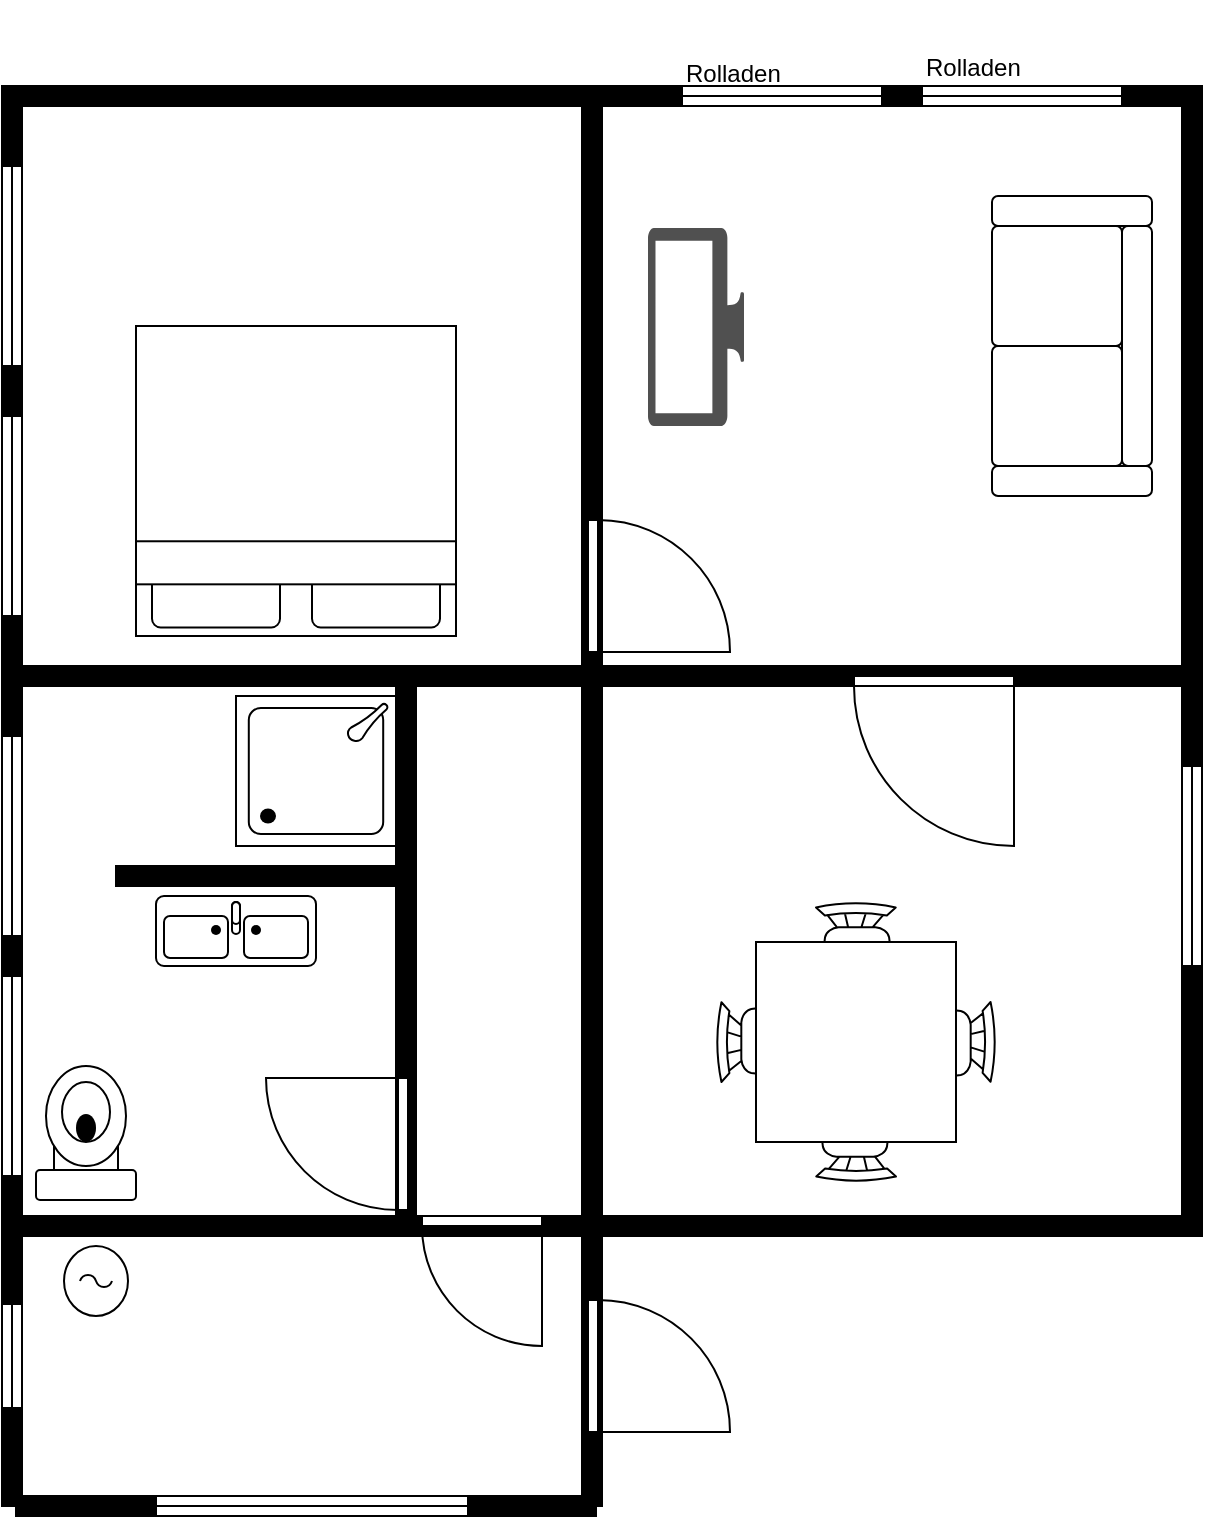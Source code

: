 <mxfile version="13.4.6" type="github">
  <diagram id="jOWsjgIa9RFloRAzkDG5" name="Seite-1">
    <mxGraphModel dx="1572" dy="1014" grid="1" gridSize="10" guides="1" tooltips="1" connect="1" arrows="1" fold="1" page="1" pageScale="1" pageWidth="827" pageHeight="1169" math="0" shadow="0">
      <root>
        <mxCell id="0" />
        <mxCell id="1" parent="0" />
        <mxCell id="SQietzI9pZXa-uVwz0D6-2" value="" style="verticalLabelPosition=bottom;html=1;verticalAlign=top;align=center;shape=mxgraph.floorplan.wallCorner;fillColor=#000000;direction=south;" parent="1" vertex="1">
          <mxGeometry x="273" y="200" width="440" height="380" as="geometry" />
        </mxCell>
        <mxCell id="SQietzI9pZXa-uVwz0D6-3" value="" style="verticalLabelPosition=bottom;html=1;verticalAlign=top;align=center;shape=mxgraph.floorplan.window;fillColor=#ffffff;" parent="1" vertex="1">
          <mxGeometry x="573" y="200" width="100" height="10" as="geometry" />
        </mxCell>
        <mxCell id="SQietzI9pZXa-uVwz0D6-5" value="" style="verticalLabelPosition=bottom;html=1;verticalAlign=top;align=center;shape=mxgraph.floorplan.window;fillColor=#ffffff;" parent="1" vertex="1">
          <mxGeometry x="453" y="200" width="100" height="10" as="geometry" />
        </mxCell>
        <mxCell id="SQietzI9pZXa-uVwz0D6-6" value="" style="verticalLabelPosition=bottom;html=1;verticalAlign=top;align=center;shape=mxgraph.floorplan.wall;fillColor=#000000;direction=south;" parent="1" vertex="1">
          <mxGeometry x="403" y="210" width="10" height="280" as="geometry" />
        </mxCell>
        <mxCell id="SQietzI9pZXa-uVwz0D6-7" value="" style="verticalLabelPosition=bottom;html=1;verticalAlign=top;align=center;shape=mxgraph.floorplan.wallCorner;fillColor=#000000;" parent="1" vertex="1">
          <mxGeometry x="113" y="200" width="210" height="710" as="geometry" />
        </mxCell>
        <mxCell id="SQietzI9pZXa-uVwz0D6-10" value="" style="verticalLabelPosition=bottom;html=1;verticalAlign=top;align=center;shape=mxgraph.floorplan.window;fillColor=#ffffff;rotation=90;" parent="1" vertex="1">
          <mxGeometry x="68" y="285" width="100" height="10" as="geometry" />
        </mxCell>
        <mxCell id="SQietzI9pZXa-uVwz0D6-11" value="" style="verticalLabelPosition=bottom;html=1;verticalAlign=top;align=center;shape=mxgraph.floorplan.window;fillColor=#ffffff;rotation=90;" parent="1" vertex="1">
          <mxGeometry x="68" y="410" width="100" height="10" as="geometry" />
        </mxCell>
        <mxCell id="SQietzI9pZXa-uVwz0D6-12" value="" style="verticalLabelPosition=bottom;html=1;verticalAlign=top;align=center;shape=mxgraph.floorplan.window;fillColor=#ffffff;rotation=90;" parent="1" vertex="1">
          <mxGeometry x="68" y="570" width="100" height="10" as="geometry" />
        </mxCell>
        <mxCell id="SQietzI9pZXa-uVwz0D6-13" value="" style="verticalLabelPosition=bottom;html=1;verticalAlign=top;align=center;shape=mxgraph.floorplan.window;fillColor=#ffffff;rotation=90;" parent="1" vertex="1">
          <mxGeometry x="68" y="690" width="100" height="10" as="geometry" />
        </mxCell>
        <mxCell id="SQietzI9pZXa-uVwz0D6-14" value="" style="verticalLabelPosition=bottom;html=1;verticalAlign=top;align=center;shape=mxgraph.floorplan.wall;fillColor=#000000;" parent="1" vertex="1">
          <mxGeometry x="118" y="490" width="592" height="10" as="geometry" />
        </mxCell>
        <mxCell id="SQietzI9pZXa-uVwz0D6-15" value="" style="verticalLabelPosition=bottom;html=1;verticalAlign=top;align=center;shape=mxgraph.floorplan.doorLeft;aspect=fixed;rotation=-90;" parent="1" vertex="1">
          <mxGeometry x="408" y="415" width="66" height="70" as="geometry" />
        </mxCell>
        <mxCell id="SQietzI9pZXa-uVwz0D6-16" value="" style="verticalLabelPosition=bottom;html=1;verticalAlign=top;align=center;shape=mxgraph.floorplan.doorRight;aspect=fixed;" parent="1" vertex="1">
          <mxGeometry x="539" y="495" width="80" height="85" as="geometry" />
        </mxCell>
        <mxCell id="SQietzI9pZXa-uVwz0D6-17" value="" style="verticalLabelPosition=bottom;html=1;verticalAlign=top;align=center;shape=mxgraph.floorplan.bed_double;rotation=180;" parent="1" vertex="1">
          <mxGeometry x="180" y="320" width="160" height="155" as="geometry" />
        </mxCell>
        <mxCell id="SQietzI9pZXa-uVwz0D6-18" value="" style="verticalLabelPosition=bottom;html=1;verticalAlign=top;align=center;shape=mxgraph.floorplan.wall;fillColor=#000000;direction=south;" parent="1" vertex="1">
          <mxGeometry x="403" y="500" width="10" height="280" as="geometry" />
        </mxCell>
        <mxCell id="SQietzI9pZXa-uVwz0D6-19" value="" style="verticalLabelPosition=bottom;html=1;verticalAlign=top;align=center;shape=mxgraph.floorplan.wall;fillColor=#000000;" parent="1" vertex="1">
          <mxGeometry x="118" y="765" width="292" height="10" as="geometry" />
        </mxCell>
        <mxCell id="SQietzI9pZXa-uVwz0D6-20" value="" style="verticalLabelPosition=bottom;html=1;verticalAlign=top;align=center;shape=mxgraph.floorplan.wall;fillColor=#000000;direction=south;" parent="1" vertex="1">
          <mxGeometry x="310" y="490" width="10" height="280" as="geometry" />
        </mxCell>
        <mxCell id="SQietzI9pZXa-uVwz0D6-21" value="" style="verticalLabelPosition=bottom;html=1;verticalAlign=top;align=center;shape=mxgraph.floorplan.shower;" parent="1" vertex="1">
          <mxGeometry x="230" y="505" width="80" height="75" as="geometry" />
        </mxCell>
        <mxCell id="SQietzI9pZXa-uVwz0D6-22" value="" style="verticalLabelPosition=bottom;html=1;verticalAlign=top;align=center;shape=mxgraph.floorplan.wall;fillColor=#000000;" parent="1" vertex="1">
          <mxGeometry x="170" y="590" width="145" height="10" as="geometry" />
        </mxCell>
        <mxCell id="SQietzI9pZXa-uVwz0D6-23" value="" style="verticalLabelPosition=bottom;html=1;verticalAlign=top;align=center;shape=mxgraph.floorplan.doorLeft;aspect=fixed;rotation=90;" parent="1" vertex="1">
          <mxGeometry x="248" y="694" width="66" height="70" as="geometry" />
        </mxCell>
        <mxCell id="SQietzI9pZXa-uVwz0D6-24" value="" style="verticalLabelPosition=bottom;html=1;verticalAlign=top;align=center;shape=mxgraph.floorplan.wallCorner;fillColor=#000000;direction=west" parent="1" vertex="1">
          <mxGeometry x="410" y="570" width="303" height="205" as="geometry" />
        </mxCell>
        <mxCell id="SQietzI9pZXa-uVwz0D6-25" value="" style="verticalLabelPosition=bottom;html=1;verticalAlign=top;align=center;shape=mxgraph.floorplan.sink_double;" parent="1" vertex="1">
          <mxGeometry x="190" y="605" width="80" height="35" as="geometry" />
        </mxCell>
        <mxCell id="SQietzI9pZXa-uVwz0D6-26" value="" style="verticalLabelPosition=bottom;html=1;verticalAlign=top;align=center;shape=mxgraph.floorplan.chair;shadow=0;" parent="1" vertex="1">
          <mxGeometry x="520" y="608" width="40" height="52" as="geometry" />
        </mxCell>
        <mxCell id="SQietzI9pZXa-uVwz0D6-27" value="" style="verticalLabelPosition=bottom;html=1;verticalAlign=top;align=center;shape=mxgraph.floorplan.chair;shadow=0;direction=west;" parent="1" vertex="1">
          <mxGeometry x="520" y="696" width="40" height="52" as="geometry" />
        </mxCell>
        <mxCell id="SQietzI9pZXa-uVwz0D6-28" value="" style="verticalLabelPosition=bottom;html=1;verticalAlign=top;align=center;shape=mxgraph.floorplan.chair;shadow=0;direction=north;" parent="1" vertex="1">
          <mxGeometry x="470" y="658" width="52" height="40" as="geometry" />
        </mxCell>
        <mxCell id="SQietzI9pZXa-uVwz0D6-29" value="" style="verticalLabelPosition=bottom;html=1;verticalAlign=top;align=center;shape=mxgraph.floorplan.chair;shadow=0;direction=south" parent="1" vertex="1">
          <mxGeometry x="558" y="658" width="52" height="40" as="geometry" />
        </mxCell>
        <mxCell id="SQietzI9pZXa-uVwz0D6-30" value="" style="shape=rect;shadow=0;" parent="1" vertex="1">
          <mxGeometry x="490" y="628" width="100" height="100" as="geometry" />
        </mxCell>
        <mxCell id="SQietzI9pZXa-uVwz0D6-31" value="" style="verticalLabelPosition=bottom;html=1;verticalAlign=top;align=center;shape=mxgraph.floorplan.window;fillColor=#ffffff;rotation=90;" parent="1" vertex="1">
          <mxGeometry x="658" y="585" width="100" height="10" as="geometry" />
        </mxCell>
        <mxCell id="SQietzI9pZXa-uVwz0D6-32" value="" style="verticalLabelPosition=bottom;html=1;verticalAlign=top;align=center;shape=mxgraph.floorplan.couch;rotation=90;" parent="1" vertex="1">
          <mxGeometry x="573" y="290" width="150" height="80" as="geometry" />
        </mxCell>
        <mxCell id="SQietzI9pZXa-uVwz0D6-33" value="" style="verticalLabelPosition=bottom;html=1;verticalAlign=top;align=center;shape=mxgraph.floorplan.toilet;rotation=180;" parent="1" vertex="1">
          <mxGeometry x="130" y="690" width="50" height="67" as="geometry" />
        </mxCell>
        <mxCell id="SQietzI9pZXa-uVwz0D6-34" value="" style="verticalLabelPosition=bottom;html=1;verticalAlign=top;align=center;shape=mxgraph.floorplan.wall;fillColor=#000000;" parent="1" vertex="1">
          <mxGeometry x="120" y="905" width="290" height="10" as="geometry" />
        </mxCell>
        <mxCell id="SQietzI9pZXa-uVwz0D6-35" value="" style="verticalLabelPosition=bottom;html=1;verticalAlign=top;align=center;shape=mxgraph.floorplan.wall;fillColor=#000000;direction=south;" parent="1" vertex="1">
          <mxGeometry x="403" y="780" width="10" height="130" as="geometry" />
        </mxCell>
        <mxCell id="SQietzI9pZXa-uVwz0D6-36" value="" style="verticalLabelPosition=bottom;html=1;verticalAlign=top;align=center;shape=mxgraph.floorplan.doorRight;aspect=fixed;" parent="1" vertex="1">
          <mxGeometry x="323" y="765" width="60" height="64" as="geometry" />
        </mxCell>
        <mxCell id="SQietzI9pZXa-uVwz0D6-37" value="" style="verticalLabelPosition=bottom;html=1;verticalAlign=top;align=center;shape=mxgraph.floorplan.doorLeft;aspect=fixed;rotation=-90;" parent="1" vertex="1">
          <mxGeometry x="408" y="805" width="66" height="70" as="geometry" />
        </mxCell>
        <mxCell id="SQietzI9pZXa-uVwz0D6-39" value="" style="verticalLabelPosition=bottom;html=1;verticalAlign=top;align=center;shape=mxgraph.floorplan.window;fillColor=#ffffff;" parent="1" vertex="1">
          <mxGeometry x="190" y="905" width="156" height="10" as="geometry" />
        </mxCell>
        <mxCell id="SQietzI9pZXa-uVwz0D6-40" value="" style="verticalLabelPosition=bottom;html=1;verticalAlign=top;align=center;shape=mxgraph.floorplan.window;fillColor=#ffffff;rotation=90;" parent="1" vertex="1">
          <mxGeometry x="92" y="830" width="52" height="10" as="geometry" />
        </mxCell>
        <mxCell id="SQietzI9pZXa-uVwz0D6-42" value="" style="pointerEvents=1;verticalLabelPosition=bottom;shadow=0;dashed=0;align=center;fillColor=#ffffff;html=1;verticalAlign=top;strokeWidth=1;shape=mxgraph.electrical.signal_sources.ac_source;" parent="1" vertex="1">
          <mxGeometry x="144" y="780" width="32" height="35" as="geometry" />
        </mxCell>
        <mxCell id="SQietzI9pZXa-uVwz0D6-46" value="" style="pointerEvents=1;shadow=0;dashed=0;html=1;strokeColor=none;fillColor=#505050;labelPosition=center;verticalLabelPosition=bottom;verticalAlign=top;outlineConnect=0;align=center;shape=mxgraph.office.devices.mac_client;direction=north;" parent="1" vertex="1">
          <mxGeometry x="436" y="271" width="48" height="99" as="geometry" />
        </mxCell>
        <mxCell id="SQietzI9pZXa-uVwz0D6-73" value="" style="group" parent="1" vertex="1" connectable="0">
          <mxGeometry x="453" y="160" width="51" height="36" as="geometry" />
        </mxCell>
        <mxCell id="SQietzI9pZXa-uVwz0D6-76" value="Rolladen" style="text;html=1;resizable=0;points=[];autosize=1;align=left;verticalAlign=top;spacingTop=-4;" parent="SQietzI9pZXa-uVwz0D6-73" vertex="1">
          <mxGeometry y="23.586" width="60" height="20" as="geometry" />
        </mxCell>
        <mxCell id="SQietzI9pZXa-uVwz0D6-77" value="" style="group" parent="1" vertex="1" connectable="0">
          <mxGeometry x="573" y="157.5" width="51" height="36" as="geometry" />
        </mxCell>
        <mxCell id="SQietzI9pZXa-uVwz0D6-80" value="Rolladen" style="text;html=1;resizable=0;points=[];autosize=1;align=left;verticalAlign=top;spacingTop=-4;" parent="SQietzI9pZXa-uVwz0D6-77" vertex="1">
          <mxGeometry y="23.586" width="60" height="20" as="geometry" />
        </mxCell>
      </root>
    </mxGraphModel>
  </diagram>
</mxfile>
